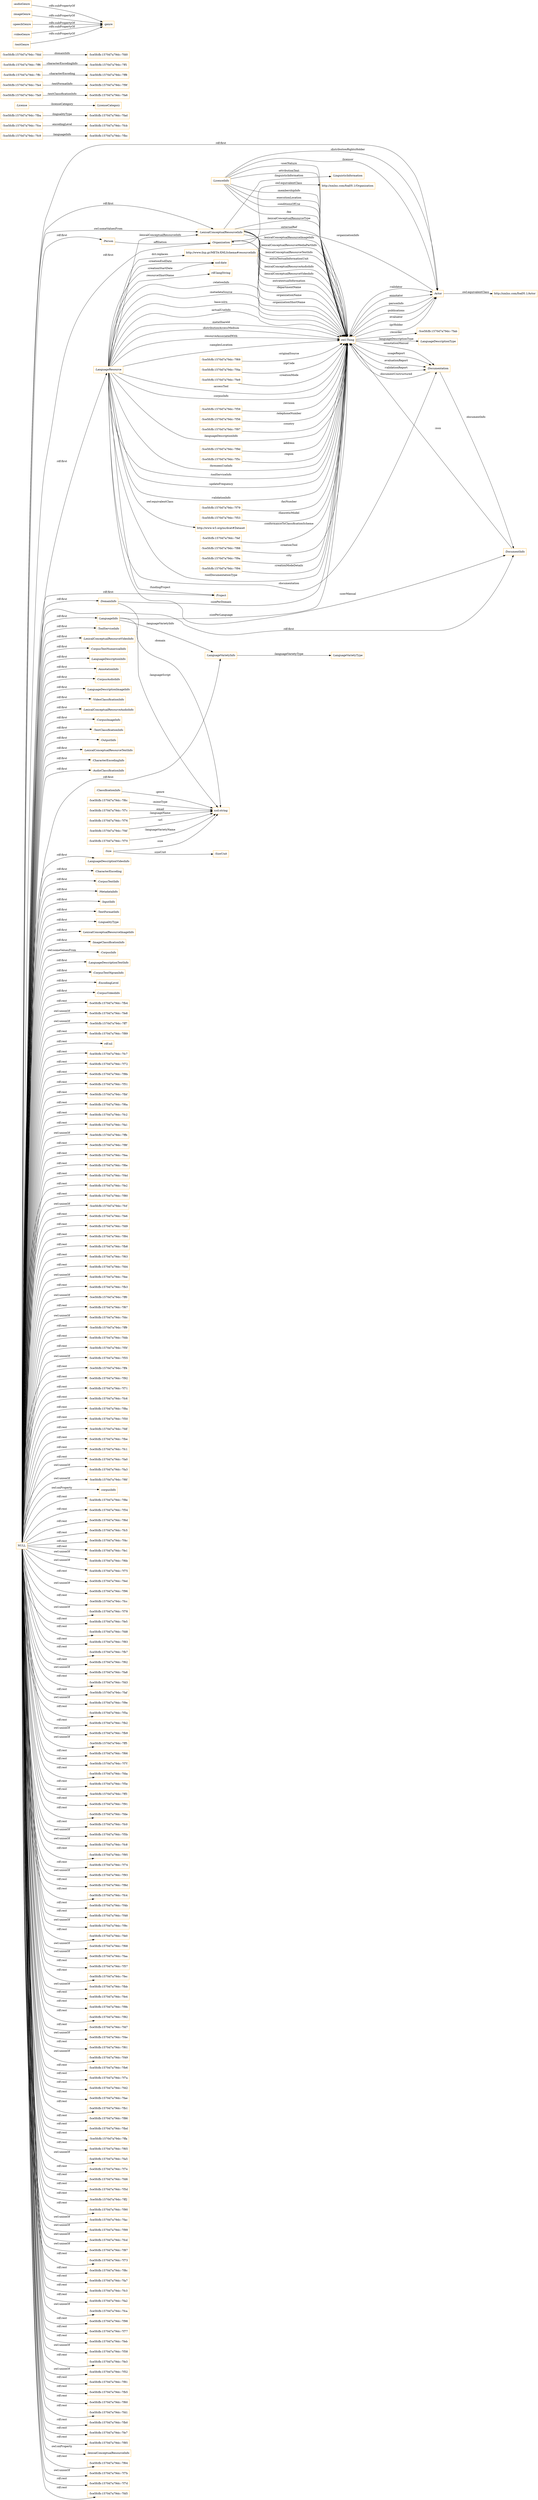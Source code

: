digraph ar2dtool_diagram { 
rankdir=LR;
size="1501"
node [shape = rectangle, color="orange"]; ":Person" "-5ce5fcfb:1570d7a79dc:-7f79" ":ToolServiceInfo" ":DocumentInfo" "-5ce5fcfb:1570d7a79dc:-7fbc" ":Actor" ":LexicalConceptualResourceVideoInfo" "-5ce5fcfb:1570d7a79dc:-7fce" "-5ce5fcfb:1570d7a79dc:-7f53" ":CorpusTextNumericalInfo" ":LanguageDescriptionInfo" "-5ce5fcfb:1570d7a79dc:-7fad" "-5ce5fcfb:1570d7a79dc:-7fef" "-5ce5fcfb:1570d7a79dc:-7f88" "-5ce5fcfb:1570d7a79dc:-7f9a" ":AnnotationInfo" "http://xmlns.com/foaf/0.1/Actor" ":License" ":CorpusAudioInfo" ":ClassificationInfo" "-5ce5fcfb:1570d7a79dc:-7fba" ":LanguageDescriptionImageInfo" "-5ce5fcfb:1570d7a79dc:-7f6c" ":Project" ":VideoClassificationInfo" ":LanguageDescriptionType" ":LexicalConceptualResourceAudioInfo" "-5ce5fcfb:1570d7a79dc:-7fa6" ":CorpusImageInfo" ":TextClassificationInfo" "-5ce5fcfb:1570d7a79dc:-7f94" ":OutputInfo" ":LicenceInfo" ":LexicalConceptualResourceTextInfo" ":LanguageResource" "-5ce5fcfb:1570d7a79dc:-7fa4" "-5ce5fcfb:1570d7a79dc:-7fa9" ":Organization" ":CharacterEncodingInfo" "-5ce5fcfb:1570d7a79dc:-7f69" "-5ce5fcfb:1570d7a79dc:-7ff8" ":LexicalConceptualResourceInfo" ":AudioClassificationInfo" ":LanguageVarietyInfo" ":LanguageDescriptionVideoInfo" ":CharacterEncoding" ":Size" ":Documentation" "-5ce5fcfb:1570d7a79dc:-7ff6" ":LanguageVarietyType" ":CorpusTextInfo" "http://xmlns.com/foaf/0.1/Organization" ":MetadataInfo" "-5ce5fcfb:1570d7a79dc:-7f76" "-5ce5fcfb:1570d7a79dc:-7f4f" ":InputInfo" "-5ce5fcfb:1570d7a79dc:-7ff1" ":DomainInfo" "-5ce5fcfb:1570d7a79dc:-7fd0" ":LicenseCategory" ":LanguageInfo" "-5ce5fcfb:1570d7a79dc:-7f4a" "-5ce5fcfb:1570d7a79dc:-7f70" "-5ce5fcfb:1570d7a79dc:-7f5c" ":TextFormatInfo" "-5ce5fcfb:1570d7a79dc:-7f9f" "-5ce5fcfb:1570d7a79dc:-7fcb" ":LingualityType" "-5ce5fcfb:1570d7a79dc:-7fe9" "-5ce5fcfb:1570d7a79dc:-7fdd" "-5ce5fcfb:1570d7a79dc:-7f59" ":LexicalConceptualResourceImageInfo" ":ImageClassificationInfo" ":CorpusInfo" "-5ce5fcfb:1570d7a79dc:-7f56" ":LanguageDescriptionTextInfo" "-5ce5fcfb:1570d7a79dc:-7ffc" ":CorpusTextNgramInfo" "http://www.w3.org/ns/dcat#Dataset" ":EncodingLevel" ":CorpusVideoInfo" "-5ce5fcfb:1570d7a79dc:-7f97" "-5ce5fcfb:1570d7a79dc:-7fab" "-5ce5fcfb:1570d7a79dc:-7f9d" ":SizeUnit" "-5ce5fcfb:1570d7a79dc:-7f7c" ":LinguisticInformation" "-5ce5fcfb:1570d7a79dc:-7fc9" ; /*classes style*/
	":Organization" -> "http://xmlns.com/foaf/0.1/Organization" [ label = "owl:equivalentClass" ];
	":audioGenre" -> ":genre" [ label = "rdfs:subPropertyOf" ];
	":imageGenre" -> ":genre" [ label = "rdfs:subPropertyOf" ];
	":speechGenre" -> ":genre" [ label = "rdfs:subPropertyOf" ];
	":videoGenre" -> ":genre" [ label = "rdfs:subPropertyOf" ];
	":textGenre" -> ":genre" [ label = "rdfs:subPropertyOf" ];
	":LanguageResource" -> "http://www.ilsp.gr/META-XMLSchema#resourceInfo" [ label = "dct:replaces" ];
	":LanguageResource" -> "http://www.w3.org/ns/dcat#Dataset" [ label = "owl:equivalentClass" ];
	"NULL" -> "-5ce5fcfb:1570d7a79dc:-7fb4" [ label = "rdf:rest" ];
	"NULL" -> "-5ce5fcfb:1570d7a79dc:-7fe8" [ label = "owl:unionOf" ];
	"NULL" -> "-5ce5fcfb:1570d7a79dc:-7ff7" [ label = "owl:unionOf" ];
	"NULL" -> "-5ce5fcfb:1570d7a79dc:-7f89" [ label = "rdf:rest" ];
	"NULL" -> ":DomainInfo" [ label = "rdf:first" ];
	"NULL" -> ":CorpusTextNumericalInfo" [ label = "rdf:first" ];
	"NULL" -> "rdf:nil" [ label = "rdf:rest" ];
	"NULL" -> "-5ce5fcfb:1570d7a79dc:-7fc7" [ label = "rdf:rest" ];
	"NULL" -> "-5ce5fcfb:1570d7a79dc:-7f72" [ label = "rdf:rest" ];
	"NULL" -> "-5ce5fcfb:1570d7a79dc:-7f8b" [ label = "rdf:rest" ];
	"NULL" -> "-5ce5fcfb:1570d7a79dc:-7f51" [ label = "rdf:rest" ];
	"NULL" -> "-5ce5fcfb:1570d7a79dc:-7fbf" [ label = "rdf:rest" ];
	"NULL" -> "-5ce5fcfb:1570d7a79dc:-7f6a" [ label = "rdf:rest" ];
	"NULL" -> "-5ce5fcfb:1570d7a79dc:-7fc2" [ label = "rdf:rest" ];
	"NULL" -> "-5ce5fcfb:1570d7a79dc:-7fa1" [ label = "rdf:rest" ];
	"NULL" -> ":CorpusImageInfo" [ label = "rdf:first" ];
	"NULL" -> "-5ce5fcfb:1570d7a79dc:-7ffb" [ label = "owl:unionOf" ];
	"NULL" -> "-5ce5fcfb:1570d7a79dc:-7f8f" [ label = "rdf:rest" ];
	"NULL" -> ":LexicalConceptualResourceVideoInfo" [ label = "rdf:first" ];
	"NULL" -> "-5ce5fcfb:1570d7a79dc:-7fea" [ label = "rdf:rest" ];
	"NULL" -> "-5ce5fcfb:1570d7a79dc:-7f6e" [ label = "rdf:rest" ];
	"NULL" -> "-5ce5fcfb:1570d7a79dc:-7f4d" [ label = "rdf:rest" ];
	"NULL" -> "-5ce5fcfb:1570d7a79dc:-7fe2" [ label = "rdf:rest" ];
	"NULL" -> "-5ce5fcfb:1570d7a79dc:-7f80" [ label = "rdf:rest" ];
	"NULL" -> ":Organization" [ label = "rdf:first" ];
	"NULL" -> "-5ce5fcfb:1570d7a79dc:-7fcf" [ label = "owl:unionOf" ];
	"NULL" -> "-5ce5fcfb:1570d7a79dc:-7fe6" [ label = "rdf:rest" ];
	"NULL" -> "-5ce5fcfb:1570d7a79dc:-7fd9" [ label = "rdf:rest" ];
	"NULL" -> "-5ce5fcfb:1570d7a79dc:-7f84" [ label = "rdf:rest" ];
	"NULL" -> "-5ce5fcfb:1570d7a79dc:-7fb8" [ label = "rdf:rest" ];
	"NULL" -> ":LanguageVarietyInfo" [ label = "rdf:first" ];
	"NULL" -> "-5ce5fcfb:1570d7a79dc:-7f63" [ label = "rdf:rest" ];
	"NULL" -> ":LexicalConceptualResourceImageInfo" [ label = "rdf:first" ];
	"NULL" -> "-5ce5fcfb:1570d7a79dc:-7fd4" [ label = "rdf:rest" ];
	"NULL" -> "-5ce5fcfb:1570d7a79dc:-7fee" [ label = "owl:unionOf" ];
	"NULL" -> "-5ce5fcfb:1570d7a79dc:-7fb3" [ label = "rdf:rest" ];
	"NULL" -> "-5ce5fcfb:1570d7a79dc:-7ff0" [ label = "owl:unionOf" ];
	"NULL" -> ":CharacterEncodingInfo" [ label = "rdf:first" ];
	"NULL" -> "-5ce5fcfb:1570d7a79dc:-7f67" [ label = "rdf:rest" ];
	"NULL" -> "-5ce5fcfb:1570d7a79dc:-7fdc" [ label = "owl:unionOf" ];
	"NULL" -> "-5ce5fcfb:1570d7a79dc:-7ff9" [ label = "rdf:rest" ];
	"NULL" -> "-5ce5fcfb:1570d7a79dc:-7fdb" [ label = "rdf:rest" ];
	"NULL" -> "-5ce5fcfb:1570d7a79dc:-7f5f" [ label = "rdf:rest" ];
	"NULL" -> "-5ce5fcfb:1570d7a79dc:-7f55" [ label = "owl:unionOf" ];
	"NULL" -> "-5ce5fcfb:1570d7a79dc:-7ff4" [ label = "rdf:rest" ];
	"NULL" -> "-5ce5fcfb:1570d7a79dc:-7f92" [ label = "rdf:rest" ];
	"NULL" -> "-5ce5fcfb:1570d7a79dc:-7f71" [ label = "rdf:rest" ];
	"NULL" -> ":ToolServiceInfo" [ label = "rdf:first" ];
	"NULL" -> "-5ce5fcfb:1570d7a79dc:-7fc6" [ label = "rdf:rest" ];
	"NULL" -> ":EncodingLevel" [ label = "rdf:first" ];
	"NULL" -> "-5ce5fcfb:1570d7a79dc:-7f8a" [ label = "rdf:rest" ];
	"NULL" -> "-5ce5fcfb:1570d7a79dc:-7f50" [ label = "rdf:rest" ];
	"NULL" -> "-5ce5fcfb:1570d7a79dc:-7fdf" [ label = "rdf:rest" ];
	"NULL" -> "-5ce5fcfb:1570d7a79dc:-7fbe" [ label = "rdf:rest" ];
	"NULL" -> "-5ce5fcfb:1570d7a79dc:-7fc1" [ label = "rdf:rest" ];
	"NULL" -> "-5ce5fcfb:1570d7a79dc:-7fa0" [ label = "rdf:rest" ];
	"NULL" -> "-5ce5fcfb:1570d7a79dc:-7fa3" [ label = "owl:unionOf" ];
	"NULL" -> "-5ce5fcfb:1570d7a79dc:-7f6f" [ label = "owl:unionOf" ];
	"NULL" -> ":corpusInfo" [ label = "owl:onProperty" ];
	"NULL" -> "-5ce5fcfb:1570d7a79dc:-7f8e" [ label = "rdf:rest" ];
	"NULL" -> "-5ce5fcfb:1570d7a79dc:-7f54" [ label = "rdf:rest" ];
	"NULL" -> "-5ce5fcfb:1570d7a79dc:-7f6d" [ label = "rdf:rest" ];
	"NULL" -> "-5ce5fcfb:1570d7a79dc:-7fc5" [ label = "rdf:rest" ];
	"NULL" -> "-5ce5fcfb:1570d7a79dc:-7f4c" [ label = "rdf:rest" ];
	"NULL" -> ":Actor" [ label = "rdf:first" ];
	"NULL" -> "-5ce5fcfb:1570d7a79dc:-7fe1" [ label = "rdf:rest" ];
	"NULL" -> "-5ce5fcfb:1570d7a79dc:-7f6b" [ label = "owl:unionOf" ];
	"NULL" -> ":VideoClassificationInfo" [ label = "rdf:first" ];
	"NULL" -> ":Person" [ label = "rdf:first" ];
	"NULL" -> "-5ce5fcfb:1570d7a79dc:-7f75" [ label = "owl:unionOf" ];
	"NULL" -> ":CorpusAudioInfo" [ label = "rdf:first" ];
	"NULL" -> "-5ce5fcfb:1570d7a79dc:-7fed" [ label = "rdf:rest" ];
	"NULL" -> ":CharacterEncoding" [ label = "rdf:first" ];
	"NULL" -> "-5ce5fcfb:1570d7a79dc:-7f96" [ label = "owl:unionOf" ];
	"NULL" -> ":AudioClassificationInfo" [ label = "rdf:first" ];
	"NULL" -> "-5ce5fcfb:1570d7a79dc:-7fcc" [ label = "rdf:rest" ];
	"NULL" -> "-5ce5fcfb:1570d7a79dc:-7f78" [ label = "owl:unionOf" ];
	"NULL" -> "-5ce5fcfb:1570d7a79dc:-7fe5" [ label = "rdf:rest" ];
	"NULL" -> "-5ce5fcfb:1570d7a79dc:-7fd8" [ label = "rdf:rest" ];
	"NULL" -> "-5ce5fcfb:1570d7a79dc:-7f83" [ label = "rdf:rest" ];
	"NULL" -> "-5ce5fcfb:1570d7a79dc:-7fb7" [ label = "rdf:rest" ];
	"NULL" -> "-5ce5fcfb:1570d7a79dc:-7f62" [ label = "rdf:rest" ];
	"NULL" -> "-5ce5fcfb:1570d7a79dc:-7fa8" [ label = "owl:unionOf" ];
	"NULL" -> ":TextClassificationInfo" [ label = "rdf:first" ];
	"NULL" -> "-5ce5fcfb:1570d7a79dc:-7fd3" [ label = "rdf:rest" ];
	"NULL" -> "-5ce5fcfb:1570d7a79dc:-7faf" [ label = "rdf:rest" ];
	"NULL" -> "-5ce5fcfb:1570d7a79dc:-7f9e" [ label = "owl:unionOf" ];
	"NULL" -> "-5ce5fcfb:1570d7a79dc:-7f5a" [ label = "rdf:rest" ];
	"NULL" -> "-5ce5fcfb:1570d7a79dc:-7fb2" [ label = "rdf:rest" ];
	"NULL" -> "-5ce5fcfb:1570d7a79dc:-7fb9" [ label = "owl:unionOf" ];
	"NULL" -> "-5ce5fcfb:1570d7a79dc:-7ff5" [ label = "owl:unionOf" ];
	"NULL" -> ":DocumentInfo" [ label = "rdf:first" ];
	"NULL" -> "-5ce5fcfb:1570d7a79dc:-7f66" [ label = "rdf:rest" ];
	"NULL" -> "-5ce5fcfb:1570d7a79dc:-7f7f" [ label = "rdf:rest" ];
	"NULL" -> ":LexicalConceptualResourceTextInfo" [ label = "rdf:first" ];
	"NULL" -> "-5ce5fcfb:1570d7a79dc:-7fda" [ label = "rdf:rest" ];
	"NULL" -> "-5ce5fcfb:1570d7a79dc:-7f5e" [ label = "rdf:rest" ];
	"NULL" -> ":CorpusInfo" [ label = "owl:someValuesFrom" ];
	"NULL" -> "-5ce5fcfb:1570d7a79dc:-7ff3" [ label = "rdf:rest" ];
	"NULL" -> "-5ce5fcfb:1570d7a79dc:-7f91" [ label = "rdf:rest" ];
	"NULL" -> ":CorpusTextNgramInfo" [ label = "rdf:first" ];
	"NULL" -> "-5ce5fcfb:1570d7a79dc:-7fde" [ label = "rdf:rest" ];
	"NULL" -> "-5ce5fcfb:1570d7a79dc:-7fc0" [ label = "rdf:rest" ];
	"NULL" -> "-5ce5fcfb:1570d7a79dc:-7f5b" [ label = "owl:unionOf" ];
	"NULL" -> "-5ce5fcfb:1570d7a79dc:-7fc8" [ label = "owl:unionOf" ];
	"NULL" -> "-5ce5fcfb:1570d7a79dc:-7f95" [ label = "rdf:rest" ];
	"NULL" -> "-5ce5fcfb:1570d7a79dc:-7f74" [ label = "rdf:rest" ];
	"NULL" -> "-5ce5fcfb:1570d7a79dc:-7f93" [ label = "owl:unionOf" ];
	"NULL" -> "-5ce5fcfb:1570d7a79dc:-7f8d" [ label = "rdf:rest" ];
	"NULL" -> "-5ce5fcfb:1570d7a79dc:-7fc4" [ label = "rdf:rest" ];
	"NULL" -> "-5ce5fcfb:1570d7a79dc:-7f4b" [ label = "rdf:rest" ];
	"NULL" -> "-5ce5fcfb:1570d7a79dc:-7f48" [ label = "rdf:rest" ];
	"NULL" -> "-5ce5fcfb:1570d7a79dc:-7f9c" [ label = "owl:unionOf" ];
	"NULL" -> "-5ce5fcfb:1570d7a79dc:-7fe0" [ label = "rdf:rest" ];
	"NULL" -> "-5ce5fcfb:1570d7a79dc:-7f68" [ label = "owl:unionOf" ];
	"NULL" -> "-5ce5fcfb:1570d7a79dc:-7faa" [ label = "owl:unionOf" ];
	"NULL" -> "-5ce5fcfb:1570d7a79dc:-7f57" [ label = "rdf:rest" ];
	"NULL" -> "-5ce5fcfb:1570d7a79dc:-7fec" [ label = "rdf:rest" ];
	"NULL" -> "-5ce5fcfb:1570d7a79dc:-7fbb" [ label = "owl:unionOf" ];
	"NULL" -> "-5ce5fcfb:1570d7a79dc:-7fe4" [ label = "rdf:rest" ];
	"NULL" -> ":CorpusTextInfo" [ label = "rdf:first" ];
	"NULL" -> "-5ce5fcfb:1570d7a79dc:-7f9b" [ label = "rdf:rest" ];
	"NULL" -> ":LanguageDescriptionInfo" [ label = "rdf:first" ];
	"NULL" -> "-5ce5fcfb:1570d7a79dc:-7f82" [ label = "rdf:rest" ];
	"NULL" -> "-5ce5fcfb:1570d7a79dc:-7fd7" [ label = "rdf:rest" ];
	"NULL" -> "-5ce5fcfb:1570d7a79dc:-7f4e" [ label = "owl:unionOf" ];
	"NULL" -> "-5ce5fcfb:1570d7a79dc:-7f61" [ label = "rdf:rest" ];
	"NULL" -> ":AnnotationInfo" [ label = "rdf:first" ];
	"NULL" -> "-5ce5fcfb:1570d7a79dc:-7f49" [ label = "owl:unionOf" ];
	"NULL" -> ":LexicalConceptualResourceInfo" [ label = "owl:someValuesFrom" ];
	"NULL" -> "-5ce5fcfb:1570d7a79dc:-7fb6" [ label = "rdf:rest" ];
	"NULL" -> "-5ce5fcfb:1570d7a79dc:-7f7a" [ label = "rdf:rest" ];
	"NULL" -> ":TextFormatInfo" [ label = "rdf:first" ];
	"NULL" -> "-5ce5fcfb:1570d7a79dc:-7fd2" [ label = "rdf:rest" ];
	"NULL" -> "-5ce5fcfb:1570d7a79dc:-7fae" [ label = "rdf:rest" ];
	"NULL" -> "-5ce5fcfb:1570d7a79dc:-7fb1" [ label = "rdf:rest" ];
	"NULL" -> "-5ce5fcfb:1570d7a79dc:-7f86" [ label = "rdf:rest" ];
	"NULL" -> "-5ce5fcfb:1570d7a79dc:-7fbd" [ label = "rdf:rest" ];
	"NULL" -> ":Project" [ label = "rdf:first" ];
	"NULL" -> ":MetadataInfo" [ label = "rdf:first" ];
	"NULL" -> "-5ce5fcfb:1570d7a79dc:-7ffa" [ label = "rdf:rest" ];
	"NULL" -> ":LanguageInfo" [ label = "rdf:first" ];
	"NULL" -> "-5ce5fcfb:1570d7a79dc:-7f65" [ label = "rdf:rest" ];
	"NULL" -> "-5ce5fcfb:1570d7a79dc:-7fa5" [ label = "owl:unionOf" ];
	"NULL" -> ":LexicalConceptualResourceAudioInfo" [ label = "rdf:first" ];
	"NULL" -> "-5ce5fcfb:1570d7a79dc:-7f7e" [ label = "rdf:rest" ];
	"NULL" -> "-5ce5fcfb:1570d7a79dc:-7fd6" [ label = "rdf:rest" ];
	"NULL" -> "-5ce5fcfb:1570d7a79dc:-7f5d" [ label = "rdf:rest" ];
	"NULL" -> "-5ce5fcfb:1570d7a79dc:-7ff2" [ label = "rdf:rest" ];
	"NULL" -> "-5ce5fcfb:1570d7a79dc:-7f90" [ label = "rdf:rest" ];
	"NULL" -> "-5ce5fcfb:1570d7a79dc:-7fac" [ label = "owl:unionOf" ];
	"NULL" -> "-5ce5fcfb:1570d7a79dc:-7f99" [ label = "owl:unionOf" ];
	"NULL" -> "-5ce5fcfb:1570d7a79dc:-7fcd" [ label = "owl:unionOf" ];
	"NULL" -> ":OutputInfo" [ label = "rdf:first" ];
	"NULL" -> "-5ce5fcfb:1570d7a79dc:-7f87" [ label = "owl:unionOf" ];
	"NULL" -> ":CorpusVideoInfo" [ label = "rdf:first" ];
	"NULL" -> "-5ce5fcfb:1570d7a79dc:-7f73" [ label = "rdf:rest" ];
	"NULL" -> "-5ce5fcfb:1570d7a79dc:-7f8c" [ label = "rdf:rest" ];
	"NULL" -> "-5ce5fcfb:1570d7a79dc:-7fa7" [ label = "rdf:rest" ];
	"NULL" -> "-5ce5fcfb:1570d7a79dc:-7fc3" [ label = "rdf:rest" ];
	"NULL" -> ":LanguageDescriptionTextInfo" [ label = "rdf:first" ];
	"NULL" -> "-5ce5fcfb:1570d7a79dc:-7fa2" [ label = "rdf:rest" ];
	"NULL" -> "-5ce5fcfb:1570d7a79dc:-7fca" [ label = "owl:unionOf" ];
	"NULL" -> "-5ce5fcfb:1570d7a79dc:-7f98" [ label = "rdf:rest" ];
	"NULL" -> "-5ce5fcfb:1570d7a79dc:-7f77" [ label = "rdf:rest" ];
	"NULL" -> ":LanguageResource" [ label = "rdf:first" ];
	"NULL" -> "-5ce5fcfb:1570d7a79dc:-7feb" [ label = "rdf:rest" ];
	"NULL" -> "-5ce5fcfb:1570d7a79dc:-7f58" [ label = "owl:unionOf" ];
	"NULL" -> ":LexicalConceptualResourceInfo" [ label = "rdf:first" ];
	"NULL" -> "-5ce5fcfb:1570d7a79dc:-7fe3" [ label = "rdf:rest" ];
	"NULL" -> "-5ce5fcfb:1570d7a79dc:-7f52" [ label = "owl:unionOf" ];
	"NULL" -> "-5ce5fcfb:1570d7a79dc:-7f81" [ label = "rdf:rest" ];
	"NULL" -> ":LanguageDescriptionVideoInfo" [ label = "rdf:first" ];
	"NULL" -> ":ImageClassificationInfo" [ label = "rdf:first" ];
	"NULL" -> "-5ce5fcfb:1570d7a79dc:-7fb5" [ label = "rdf:rest" ];
	"NULL" -> "-5ce5fcfb:1570d7a79dc:-7f60" [ label = "rdf:rest" ];
	"NULL" -> "-5ce5fcfb:1570d7a79dc:-7fd1" [ label = "rdf:rest" ];
	"NULL" -> ":InputInfo" [ label = "rdf:first" ];
	"NULL" -> ":LingualityType" [ label = "rdf:first" ];
	"NULL" -> "-5ce5fcfb:1570d7a79dc:-7fb0" [ label = "rdf:rest" ];
	"NULL" -> "-5ce5fcfb:1570d7a79dc:-7fe7" [ label = "rdf:rest" ];
	"NULL" -> "-5ce5fcfb:1570d7a79dc:-7f85" [ label = "rdf:rest" ];
	"NULL" -> ":lexicalConceptualResourceInfo" [ label = "owl:onProperty" ];
	"NULL" -> "-5ce5fcfb:1570d7a79dc:-7f64" [ label = "rdf:rest" ];
	"NULL" -> "-5ce5fcfb:1570d7a79dc:-7f7b" [ label = "owl:unionOf" ];
	"NULL" -> "-5ce5fcfb:1570d7a79dc:-7f7d" [ label = "rdf:rest" ];
	"NULL" -> "-5ce5fcfb:1570d7a79dc:-7fd5" [ label = "rdf:rest" ];
	"NULL" -> ":LanguageDescriptionImageInfo" [ label = "rdf:first" ];
	":Actor" -> "http://xmlns.com/foaf/0.1/Actor" [ label = "owl:equivalentClass" ];
	"-5ce5fcfb:1570d7a79dc:-7f69" -> "owl:Thing" [ label = ":originalSource" ];
	":LanguageResource" -> ":DocumentInfo" [ label = ":userManual" ];
	"owl:Thing" -> ":Documentation" [ label = ":annotationManual" ];
	":LanguageResource" -> "owl:Thing" [ label = ":validationInfo" ];
	":LanguageResource" -> "owl:Thing" [ label = ":relationInfo" ];
	":LanguageResource" -> "xsd:date" [ label = ":creationStartDate" ];
	"owl:Thing" -> ":Actor" [ label = ":evaluator" ];
	":LanguageResource" -> "owl:Thing" [ label = ":metadataSource" ];
	"-5ce5fcfb:1570d7a79dc:-7ffc" -> "-5ce5fcfb:1570d7a79dc:-7ff8" [ label = ":characterEncoding" ];
	":Organization" -> "owl:Thing" [ label = ":departmentName" ];
	":Actor" -> ":Organization" [ label = ":organizationInfo" ];
	"owl:Thing" -> ":LanguageDescriptionType" [ label = ":languageDescriptionType" ];
	":LexicalConceptualResourceInfo" -> "owl:Thing" [ label = ":extraTextualInformationUnit" ];
	":LanguageResource" -> "owl:Thing" [ label = "base:islrn" ];
	":LanguageResource" -> "owl:Thing" [ label = ":toolDocumentationType" ];
	":Size" -> ":SizeUnit" [ label = ":sizeUnit" ];
	":License" -> ":LicenseCategory" [ label = ":licenseCategory" ];
	"owl:Thing" -> ":Actor" [ label = ":iprHolder" ];
	"-5ce5fcfb:1570d7a79dc:-7f76" -> "xsd:string" [ label = ":languageName" ];
	"-5ce5fcfb:1570d7a79dc:-7fc9" -> "-5ce5fcfb:1570d7a79dc:-7fbc" [ label = ":languageInfo" ];
	"-5ce5fcfb:1570d7a79dc:-7f94" -> "owl:Thing" [ label = ":creationModeDetails" ];
	":LanguageResource" -> "rdf:langString" [ label = ":resourceShortName" ];
	":LanguageResource" -> "owl:Thing" [ label = ":actualUseInfo" ];
	"-5ce5fcfb:1570d7a79dc:-7fa9" -> "-5ce5fcfb:1570d7a79dc:-7fa6" [ label = ":textClassificationInfo" ];
	"owl:Thing" -> ":Actor" [ label = ":annotator" ];
	"-5ce5fcfb:1570d7a79dc:-7fdd" -> "-5ce5fcfb:1570d7a79dc:-7fd0" [ label = ":domainInfo" ];
	":LexicalConceptualResourceInfo" -> "owl:Thing" [ label = ":lexicalConceptualResourceAudioInfo" ];
	":LexicalConceptualResourceInfo" -> "owl:Thing" [ label = ":lexicalConceptualResourceVideoInfo" ];
	":LanguageResource" -> "xsd:date" [ label = ":creationEndDate" ];
	":Actor" -> "owl:Thing" [ label = ":personInfo" ];
	":Actor" -> "owl:Thing" [ label = ":publications" ];
	"-5ce5fcfb:1570d7a79dc:-7fa4" -> "-5ce5fcfb:1570d7a79dc:-7f9f" [ label = ":textFormatInfo" ];
	"owl:Thing" -> ":Documentation" [ label = ":usageReport" ];
	":LanguageResource" -> "owl:Thing" [ label = ":metaShareId" ];
	":LanguageResource" -> "owl:Thing" [ label = ":distributionAccessMedium" ];
	":LanguageResource" -> "owl:Thing" [ label = ":resourceAssociatedWith" ];
	":LanguageInfo" -> ":LanguageVarietyInfo" [ label = ":languageVarietyInfo" ];
	":LicenceInfo" -> ":Actor" [ label = ":licensor" ];
	":LanguageResource" -> "owl:Thing" [ label = ":samplesLocation" ];
	"-5ce5fcfb:1570d7a79dc:-7f9d" -> "owl:Thing" [ label = ":address" ];
	"-5ce5fcfb:1570d7a79dc:-7ff6" -> "-5ce5fcfb:1570d7a79dc:-7ff1" [ label = ":characterEncodingInfo" ];
	"-5ce5fcfb:1570d7a79dc:-7f4a" -> "owl:Thing" [ label = ":zipCode" ];
	":Size" -> "xsd:string" [ label = ":size" ];
	":LexicalConceptualResourceInfo" -> "owl:Thing" [ label = ":extratextualInformation" ];
	"-5ce5fcfb:1570d7a79dc:-7f9a" -> "owl:Thing" [ label = ":city" ];
	":LanguageResource" -> "owl:Thing" [ label = ":accessTool" ];
	":LicenceInfo" -> "owl:Thing" [ label = ":conditionsOfUse" ];
	":LicenceInfo" -> "owl:Thing" [ label = ":fee" ];
	":LexicalConceptualResourceInfo" -> "owl:Thing" [ label = ":lexicalConceptualResourceType" ];
	":Organization" -> "owl:Thing" [ label = ":organizationName" ];
	":LanguageResource" -> ":Documentation" [ label = ":documentation" ];
	":LicenceInfo" -> "owl:Thing" [ label = ":userNature" ];
	":LicenceInfo" -> ":Actor" [ label = ":distributionRightsHolder" ];
	":LexicalConceptualResourceInfo" -> "owl:Thing" [ label = ":externalRef" ];
	":LanguageResource" -> "owl:Thing" [ label = ":corpusInfo" ];
	"-5ce5fcfb:1570d7a79dc:-7f7c" -> "xsd:string" [ label = ":email" ];
	":LanguageResource" -> "owl:Thing" [ label = ":languageDescriptionInfo" ];
	"-5ce5fcfb:1570d7a79dc:-7f53" -> "owl:Thing" [ label = ":theoreticModel" ];
	":LicenceInfo" -> "owl:Thing" [ label = ":attributionText" ];
	":Documentation" -> ":DocumentInfo" [ label = ":documentInfo" ];
	"-5ce5fcfb:1570d7a79dc:-7fba" -> "-5ce5fcfb:1570d7a79dc:-7fad" [ label = ":lingualityType" ];
	"-5ce5fcfb:1570d7a79dc:-7f79" -> "owl:Thing" [ label = ":faxNumber" ];
	"-5ce5fcfb:1570d7a79dc:-7fef" -> "owl:Thing" [ label = ":conformanceToClassificationScheme" ];
	":Documentation" -> "owl:Thing" [ label = ":documentUnstructured" ];
	"-5ce5fcfb:1570d7a79dc:-7fce" -> "-5ce5fcfb:1570d7a79dc:-7fcb" [ label = ":encodingLevel" ];
	":LanguageResource" -> ":LexicalConceptualResourceInfo" [ label = ":lexicalConceptualResourceInfo" ];
	"owl:Thing" -> ":Actor" [ label = ":validator" ];
	"-5ce5fcfb:1570d7a79dc:-7fe9" -> "owl:Thing" [ label = ":creationMode" ];
	"owl:Thing" -> "-5ce5fcfb:1570d7a79dc:-7fab" [ label = ":recorder" ];
	":ClassificationInfo" -> "xsd:string" [ label = ":genre" ];
	"-5ce5fcfb:1570d7a79dc:-7f5c" -> "owl:Thing" [ label = ":region" ];
	"-5ce5fcfb:1570d7a79dc:-7f97" -> "owl:Thing" [ label = ":country" ];
	":LexicalConceptualResourceInfo" -> "owl:Thing" [ label = ":lexicalConceptualResourceImageInfo" ];
	"-5ce5fcfb:1570d7a79dc:-7f70" -> "xsd:string" [ label = ":languageVarietyName" ];
	":Person" -> ":Organization" [ label = ":affiliation" ];
	"owl:Thing" -> ":Documentation" [ label = ":evaluationReport" ];
	"owl:Thing" -> ":Documentation" [ label = ":validationReport" ];
	":LexicalConceptualResourceInfo" -> "owl:Thing" [ label = ":lexicalConceptualResourceMediaPartInfo" ];
	"-5ce5fcfb:1570d7a79dc:-7f6c" -> "xsd:string" [ label = ":mimeType" ];
	":LicenceInfo" -> "owl:Thing" [ label = ":membershipInfo" ];
	":DomainInfo" -> "xsd:string" [ label = ":domain" ];
	":LanguageVarietyInfo" -> ":LanguageVarietyType" [ label = ":languageVarietyType" ];
	"-5ce5fcfb:1570d7a79dc:-7f59" -> "owl:Thing" [ label = ":revision" ];
	":LanguageResource" -> "owl:Thing" [ label = ":foreseenUseInfo" ];
	":LanguageResource" -> "owl:Thing" [ label = ":toolServiceInfo" ];
	":LanguageResource" -> "owl:Thing" [ label = ":updateFrequency" ];
	"-5ce5fcfb:1570d7a79dc:-7f88" -> "owl:Thing" [ label = ":creationTool" ];
	":LanguageInfo" -> "xsd:string" [ label = ":languageScript" ];
	":LexicalConceptualResourceInfo" -> ":LinguisticInformation" [ label = ":linguisticInformation" ];
	":LicenceInfo" -> "owl:Thing" [ label = ":executionLocation" ];
	"-5ce5fcfb:1570d7a79dc:-7f4f" -> "xsd:string" [ label = ":url" ];
	":LexicalConceptualResourceInfo" -> "owl:Thing" [ label = ":lexicalConceptualResourceTextInfo" ];
	":LanguageInfo" -> "owl:Thing" [ label = ":sizePerLanguage" ];
	":LanguageResource" -> ":Project" [ label = ":fundingProject" ];
	"-5ce5fcfb:1570d7a79dc:-7f56" -> "owl:Thing" [ label = ":telephoneNumber" ];
	":DocumentInfo" -> "owl:Thing" [ label = ":issn" ];
	":Organization" -> "owl:Thing" [ label = ":organizationShortName" ];
	":DomainInfo" -> "owl:Thing" [ label = ":sizePerDomain" ];

}

